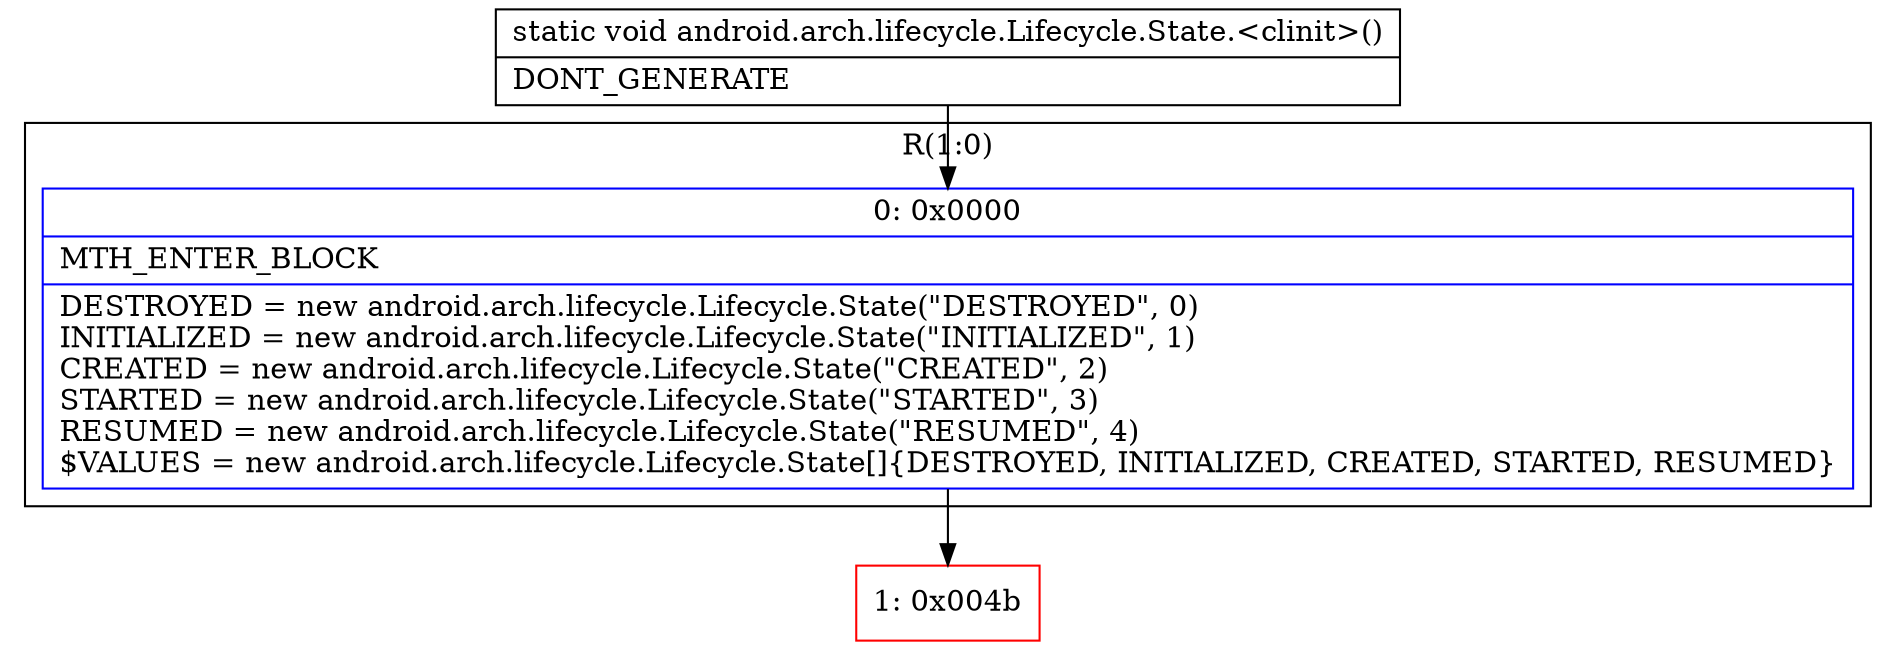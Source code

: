 digraph "CFG forandroid.arch.lifecycle.Lifecycle.State.\<clinit\>()V" {
subgraph cluster_Region_120480093 {
label = "R(1:0)";
node [shape=record,color=blue];
Node_0 [shape=record,label="{0\:\ 0x0000|MTH_ENTER_BLOCK\l|DESTROYED = new android.arch.lifecycle.Lifecycle.State(\"DESTROYED\", 0)\lINITIALIZED = new android.arch.lifecycle.Lifecycle.State(\"INITIALIZED\", 1)\lCREATED = new android.arch.lifecycle.Lifecycle.State(\"CREATED\", 2)\lSTARTED = new android.arch.lifecycle.Lifecycle.State(\"STARTED\", 3)\lRESUMED = new android.arch.lifecycle.Lifecycle.State(\"RESUMED\", 4)\l$VALUES = new android.arch.lifecycle.Lifecycle.State[]\{DESTROYED, INITIALIZED, CREATED, STARTED, RESUMED\}\l}"];
}
Node_1 [shape=record,color=red,label="{1\:\ 0x004b}"];
MethodNode[shape=record,label="{static void android.arch.lifecycle.Lifecycle.State.\<clinit\>()  | DONT_GENERATE\l}"];
MethodNode -> Node_0;
Node_0 -> Node_1;
}

